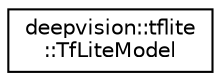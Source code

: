 digraph "Graphical Class Hierarchy"
{
  edge [fontname="Helvetica",fontsize="10",labelfontname="Helvetica",labelfontsize="10"];
  node [fontname="Helvetica",fontsize="10",shape=record];
  rankdir="LR";
  Node0 [label="deepvision::tflite\l::TfLiteModel",height=0.2,width=0.4,color="black", fillcolor="white", style="filled",URL="$d4/d45/classdeepvision_1_1tflite_1_1TfLiteModel.html",tooltip="Loads a Tensorflow Lite model from disk and allows callers to obtain ::tflite::Interpreter objects wh..."];
}
